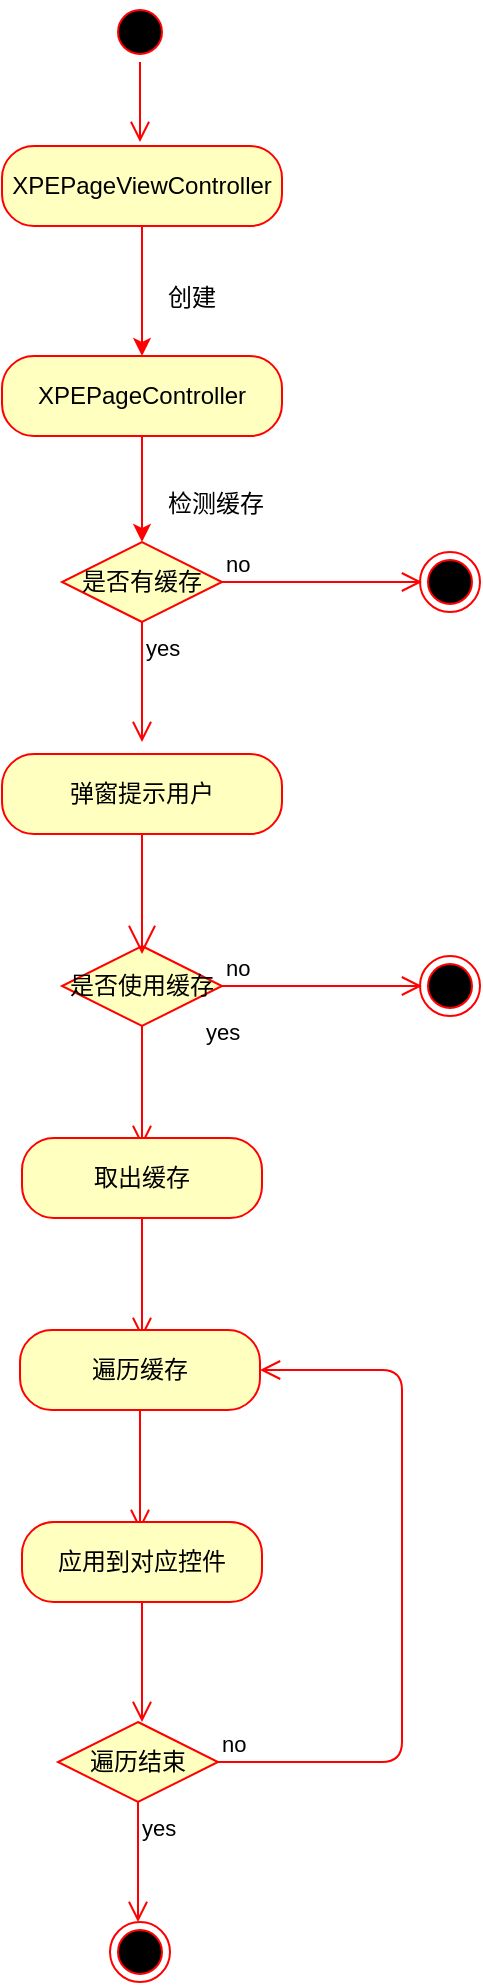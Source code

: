 <mxfile version="11.1.4" type="github"><diagram id="-StLhAHo7OMYNa-1z1le" name="Page-1"><mxGraphModel dx="1148" dy="690" grid="1" gridSize="10" guides="1" tooltips="1" connect="1" arrows="1" fold="1" page="1" pageScale="1" pageWidth="827" pageHeight="1169" math="0" shadow="0"><root><mxCell id="0"/><mxCell id="1" parent="0"/><mxCell id="76xv2DOTFLXYJp3e0Gjr-1" value="" style="ellipse;html=1;shape=startState;fillColor=#000000;strokeColor=#ff0000;direction=west;" vertex="1" parent="1"><mxGeometry x="234" y="30" width="30" height="30" as="geometry"/></mxCell><mxCell id="76xv2DOTFLXYJp3e0Gjr-2" value="" style="edgeStyle=orthogonalEdgeStyle;html=1;verticalAlign=bottom;endArrow=open;endSize=8;strokeColor=#FF0000;" edge="1" source="76xv2DOTFLXYJp3e0Gjr-1" parent="1"><mxGeometry relative="1" as="geometry"><mxPoint x="249" y="100" as="targetPoint"/></mxGeometry></mxCell><mxCell id="76xv2DOTFLXYJp3e0Gjr-8" value="" style="edgeStyle=orthogonalEdgeStyle;rounded=0;orthogonalLoop=1;jettySize=auto;html=1;strokeColor=#FF0000;" edge="1" parent="1" source="76xv2DOTFLXYJp3e0Gjr-3" target="76xv2DOTFLXYJp3e0Gjr-7"><mxGeometry relative="1" as="geometry"/></mxCell><mxCell id="76xv2DOTFLXYJp3e0Gjr-3" value="XPEPageViewController" style="rounded=1;whiteSpace=wrap;html=1;arcSize=40;fontColor=#000000;fillColor=#ffffc0;strokeColor=#ff0000;" vertex="1" parent="1"><mxGeometry x="180" y="102" width="140" height="40" as="geometry"/></mxCell><mxCell id="76xv2DOTFLXYJp3e0Gjr-14" value="" style="edgeStyle=orthogonalEdgeStyle;rounded=0;orthogonalLoop=1;jettySize=auto;html=1;strokeColor=#FF0000;" edge="1" parent="1" source="76xv2DOTFLXYJp3e0Gjr-7"><mxGeometry relative="1" as="geometry"><mxPoint x="250" y="300" as="targetPoint"/></mxGeometry></mxCell><mxCell id="76xv2DOTFLXYJp3e0Gjr-7" value="XPEPageController" style="rounded=1;whiteSpace=wrap;html=1;arcSize=40;fontColor=#000000;fillColor=#ffffc0;strokeColor=#ff0000;" vertex="1" parent="1"><mxGeometry x="180" y="207" width="140" height="40" as="geometry"/></mxCell><mxCell id="76xv2DOTFLXYJp3e0Gjr-27" value="弹窗提示用户" style="rounded=1;whiteSpace=wrap;html=1;arcSize=40;fontColor=#000000;fillColor=#ffffc0;strokeColor=#ff0000;" vertex="1" parent="1"><mxGeometry x="180" y="406" width="140" height="40" as="geometry"/></mxCell><mxCell id="76xv2DOTFLXYJp3e0Gjr-15" value="创建" style="text;html=1;resizable=0;points=[];autosize=1;align=left;verticalAlign=top;spacingTop=-4;" vertex="1" parent="1"><mxGeometry x="261" y="168" width="40" height="20" as="geometry"/></mxCell><mxCell id="76xv2DOTFLXYJp3e0Gjr-21" value="是否有缓存" style="rhombus;whiteSpace=wrap;html=1;fillColor=#ffffc0;strokeColor=#ff0000;direction=west;" vertex="1" parent="1"><mxGeometry x="210" y="300" width="80" height="40" as="geometry"/></mxCell><mxCell id="76xv2DOTFLXYJp3e0Gjr-22" value="no" style="edgeStyle=orthogonalEdgeStyle;html=1;align=left;verticalAlign=bottom;endArrow=open;endSize=8;strokeColor=#ff0000;" edge="1" source="76xv2DOTFLXYJp3e0Gjr-21" parent="1"><mxGeometry x="-1" relative="1" as="geometry"><mxPoint x="390" y="320" as="targetPoint"/></mxGeometry></mxCell><mxCell id="76xv2DOTFLXYJp3e0Gjr-23" value="yes" style="edgeStyle=orthogonalEdgeStyle;html=1;align=left;verticalAlign=top;endArrow=open;endSize=8;strokeColor=#ff0000;" edge="1" source="76xv2DOTFLXYJp3e0Gjr-21" parent="1"><mxGeometry x="-1" relative="1" as="geometry"><mxPoint x="250" y="400" as="targetPoint"/></mxGeometry></mxCell><mxCell id="76xv2DOTFLXYJp3e0Gjr-26" value="" style="ellipse;html=1;shape=endState;fillColor=#000000;strokeColor=#ff0000;" vertex="1" parent="1"><mxGeometry x="389" y="305" width="30" height="30" as="geometry"/></mxCell><mxCell id="76xv2DOTFLXYJp3e0Gjr-29" value="是否使用缓存" style="rhombus;whiteSpace=wrap;html=1;fillColor=#ffffc0;strokeColor=#ff0000;" vertex="1" parent="1"><mxGeometry x="210" y="502" width="80" height="40" as="geometry"/></mxCell><mxCell id="76xv2DOTFLXYJp3e0Gjr-30" value="no" style="edgeStyle=orthogonalEdgeStyle;html=1;align=left;verticalAlign=bottom;endArrow=open;endSize=8;strokeColor=#ff0000;" edge="1" source="76xv2DOTFLXYJp3e0Gjr-29" parent="1"><mxGeometry x="-1" relative="1" as="geometry"><mxPoint x="390" y="522" as="targetPoint"/></mxGeometry></mxCell><mxCell id="76xv2DOTFLXYJp3e0Gjr-31" value="yes" style="edgeStyle=orthogonalEdgeStyle;html=1;align=left;verticalAlign=top;endArrow=open;endSize=8;strokeColor=#ff0000;" edge="1" source="76xv2DOTFLXYJp3e0Gjr-29" parent="1"><mxGeometry x="-1" y="32" relative="1" as="geometry"><mxPoint x="250" y="602" as="targetPoint"/><mxPoint x="-2" y="-10" as="offset"/></mxGeometry></mxCell><mxCell id="76xv2DOTFLXYJp3e0Gjr-32" value="" style="endArrow=open;endFill=1;endSize=12;html=1;strokeColor=#FF0000;" edge="1" parent="1"><mxGeometry width="160" relative="1" as="geometry"><mxPoint x="250" y="446" as="sourcePoint"/><mxPoint x="250" y="506" as="targetPoint"/></mxGeometry></mxCell><mxCell id="76xv2DOTFLXYJp3e0Gjr-33" value="" style="ellipse;html=1;shape=endState;fillColor=#000000;strokeColor=#ff0000;" vertex="1" parent="1"><mxGeometry x="389" y="507" width="30" height="30" as="geometry"/></mxCell><mxCell id="76xv2DOTFLXYJp3e0Gjr-34" value="检测缓存" style="text;html=1;resizable=0;points=[];autosize=1;align=left;verticalAlign=top;spacingTop=-4;" vertex="1" parent="1"><mxGeometry x="261" y="271" width="60" height="20" as="geometry"/></mxCell><mxCell id="76xv2DOTFLXYJp3e0Gjr-35" value="取出缓存" style="rounded=1;whiteSpace=wrap;html=1;arcSize=40;fontColor=#000000;fillColor=#ffffc0;strokeColor=#ff0000;" vertex="1" parent="1"><mxGeometry x="190" y="598" width="120" height="40" as="geometry"/></mxCell><mxCell id="76xv2DOTFLXYJp3e0Gjr-36" value="" style="edgeStyle=orthogonalEdgeStyle;html=1;verticalAlign=bottom;endArrow=open;endSize=8;strokeColor=#ff0000;" edge="1" source="76xv2DOTFLXYJp3e0Gjr-35" parent="1"><mxGeometry relative="1" as="geometry"><mxPoint x="250" y="698" as="targetPoint"/></mxGeometry></mxCell><mxCell id="76xv2DOTFLXYJp3e0Gjr-38" value="遍历缓存" style="rounded=1;whiteSpace=wrap;html=1;arcSize=40;fontColor=#000000;fillColor=#ffffc0;strokeColor=#ff0000;" vertex="1" parent="1"><mxGeometry x="189" y="694" width="120" height="40" as="geometry"/></mxCell><mxCell id="76xv2DOTFLXYJp3e0Gjr-39" value="" style="edgeStyle=orthogonalEdgeStyle;html=1;verticalAlign=bottom;endArrow=open;endSize=8;strokeColor=#ff0000;" edge="1" source="76xv2DOTFLXYJp3e0Gjr-38" parent="1"><mxGeometry relative="1" as="geometry"><mxPoint x="249" y="794" as="targetPoint"/></mxGeometry></mxCell><mxCell id="76xv2DOTFLXYJp3e0Gjr-40" value="应用到对应控件" style="rounded=1;whiteSpace=wrap;html=1;arcSize=40;fontColor=#000000;fillColor=#ffffc0;strokeColor=#ff0000;" vertex="1" parent="1"><mxGeometry x="190" y="790" width="120" height="40" as="geometry"/></mxCell><mxCell id="76xv2DOTFLXYJp3e0Gjr-41" value="" style="edgeStyle=orthogonalEdgeStyle;html=1;verticalAlign=bottom;endArrow=open;endSize=8;strokeColor=#ff0000;" edge="1" source="76xv2DOTFLXYJp3e0Gjr-40" parent="1"><mxGeometry relative="1" as="geometry"><mxPoint x="250" y="890" as="targetPoint"/></mxGeometry></mxCell><mxCell id="76xv2DOTFLXYJp3e0Gjr-45" value="遍历结束" style="rhombus;whiteSpace=wrap;html=1;fillColor=#ffffc0;strokeColor=#ff0000;" vertex="1" parent="1"><mxGeometry x="208" y="890" width="80" height="40" as="geometry"/></mxCell><mxCell id="76xv2DOTFLXYJp3e0Gjr-46" value="no" style="edgeStyle=orthogonalEdgeStyle;html=1;align=left;verticalAlign=bottom;endArrow=open;endSize=8;strokeColor=#ff0000;entryX=1;entryY=0.5;entryDx=0;entryDy=0;" edge="1" source="76xv2DOTFLXYJp3e0Gjr-45" parent="1" target="76xv2DOTFLXYJp3e0Gjr-38"><mxGeometry x="-1" relative="1" as="geometry"><mxPoint x="380" y="710" as="targetPoint"/><Array as="points"><mxPoint x="380" y="910"/><mxPoint x="380" y="714"/></Array></mxGeometry></mxCell><mxCell id="76xv2DOTFLXYJp3e0Gjr-47" value="yes" style="edgeStyle=orthogonalEdgeStyle;html=1;align=left;verticalAlign=top;endArrow=open;endSize=8;strokeColor=#ff0000;" edge="1" source="76xv2DOTFLXYJp3e0Gjr-45" parent="1"><mxGeometry x="-1" relative="1" as="geometry"><mxPoint x="248" y="990" as="targetPoint"/></mxGeometry></mxCell><mxCell id="76xv2DOTFLXYJp3e0Gjr-48" value="" style="ellipse;html=1;shape=endState;fillColor=#000000;strokeColor=#ff0000;" vertex="1" parent="1"><mxGeometry x="234" y="990" width="30" height="30" as="geometry"/></mxCell></root></mxGraphModel></diagram></mxfile>